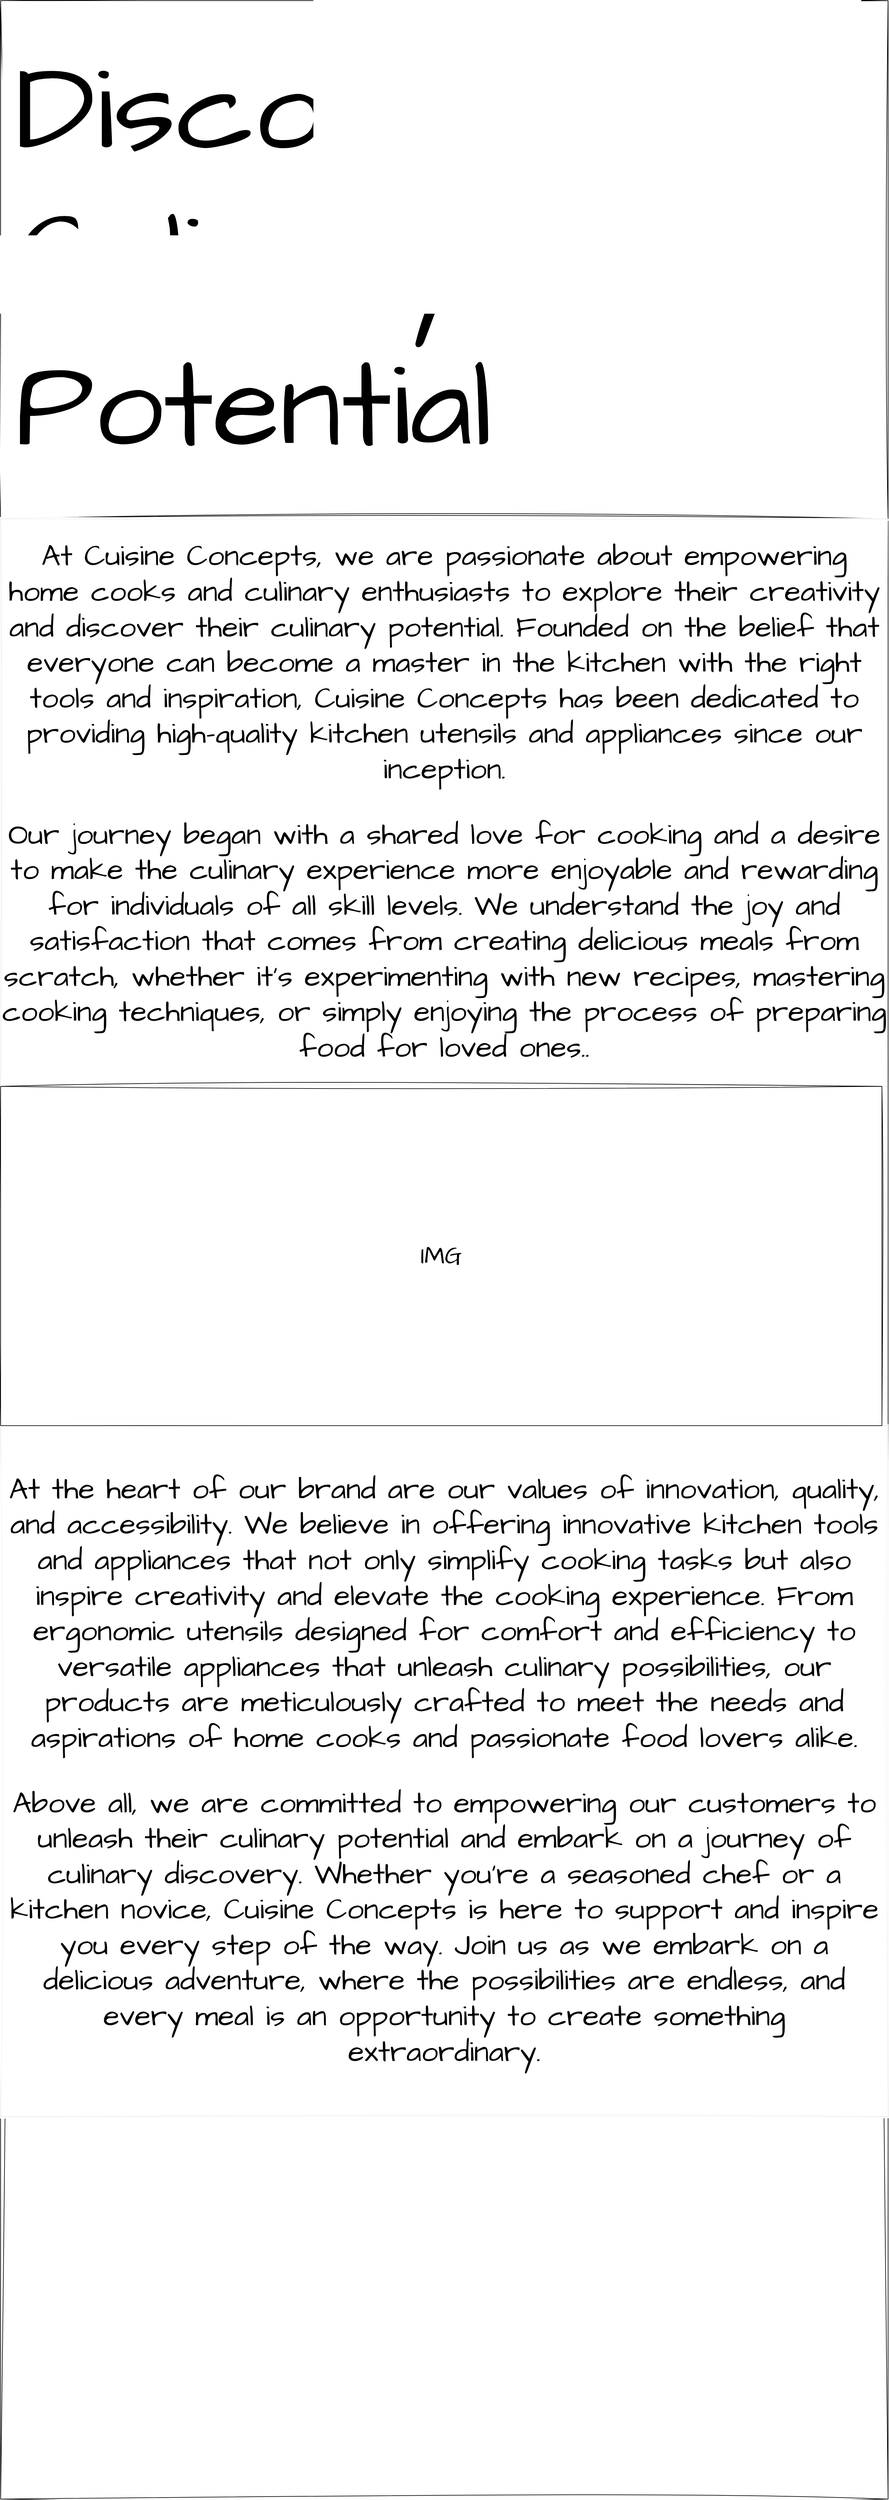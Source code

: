 <mxfile version="23.0.2" type="device">
  <diagram name="Page-1" id="CxSLxoRgWag2I3Bug0xF">
    <mxGraphModel dx="4780" dy="2847" grid="1" gridSize="10" guides="1" tooltips="1" connect="1" arrows="1" fold="1" page="1" pageScale="1" pageWidth="850" pageHeight="1400" math="0" shadow="0">
      <root>
        <mxCell id="0" />
        <mxCell id="1" parent="0" />
        <mxCell id="F2z6CYoA8_rbXcpVKslj-1" value="" style="rounded=0;whiteSpace=wrap;html=1;sketch=1;hachureGap=4;jiggle=2;curveFitting=1;fontFamily=Architects Daughter;fontSource=https%3A%2F%2Ffonts.googleapis.com%2Fcss%3Ffamily%3DArchitects%2BDaughter;fontSize=20;" vertex="1" parent="1">
          <mxGeometry x="40" y="40" width="1440" height="4050" as="geometry" />
        </mxCell>
        <mxCell id="F2z6CYoA8_rbXcpVKslj-2" value="Discover Your Culinary Potential" style="rounded=0;whiteSpace=wrap;html=1;sketch=1;hachureGap=4;jiggle=2;curveFitting=1;fontFamily=Architects Daughter;fontSource=https%3A%2F%2Ffonts.googleapis.com%2Fcss%3Ffamily%3DArchitects%2BDaughter;fontSize=200;align=left;spacing=24;" vertex="1" parent="1">
          <mxGeometry x="40" y="40" width="1440" height="840" as="geometry" />
        </mxCell>
        <mxCell id="F2z6CYoA8_rbXcpVKslj-3" value="&lt;div class=&quot;flex flex-grow flex-col max-w-full&quot; style=&quot;font-size: 48px;&quot;&gt;&lt;div class=&quot;min-h-[20px] text-message flex flex-col items-start gap-3 whitespace-pre-wrap break-words [.text-message+&amp;amp;]:mt-5 overflow-x-auto&quot; data-message-id=&quot;21cb947c-45a8-4a94-b8b2-4fee92300908&quot; data-message-author-role=&quot;assistant&quot; style=&quot;font-size: 48px;&quot;&gt;&lt;div class=&quot;markdown prose w-full break-words dark:prose-invert dark&quot; style=&quot;font-size: 48px;&quot;&gt;&lt;p style=&quot;font-size: 48px;&quot;&gt;At Cuisine Concepts, we are passionate about empowering home cooks and culinary enthusiasts to explore their creativity and discover their culinary potential. Founded on the belief that everyone can become a master in the kitchen with the right tools and inspiration, Cuisine Concepts has been dedicated to providing high-quality kitchen utensils and appliances since our inception.&lt;/p&gt;&lt;p style=&quot;font-size: 48px;&quot;&gt;Our journey began with a shared love for cooking and a desire to make the culinary experience more enjoyable and rewarding for individuals of all skill levels. We understand the joy and satisfaction that comes from creating delicious meals from scratch, whether it&#39;s experimenting with new recipes, mastering cooking techniques, or simply enjoying the process of preparing food for loved ones.&lt;span style=&quot;background-color: initial;&quot;&gt;.&lt;/span&gt;&lt;/p&gt;&lt;/div&gt;&lt;/div&gt;&lt;/div&gt;" style="rounded=0;whiteSpace=wrap;html=1;sketch=1;hachureGap=4;jiggle=2;curveFitting=1;fontFamily=Architects Daughter;fontSource=https%3A%2F%2Ffonts.googleapis.com%2Fcss%3Ffamily%3DArchitects%2BDaughter;fontSize=48;strokeWidth=0;" vertex="1" parent="1">
          <mxGeometry x="40" y="880" width="1440" height="920" as="geometry" />
        </mxCell>
        <mxCell id="F2z6CYoA8_rbXcpVKslj-5" value="&lt;div class=&quot;flex flex-grow flex-col max-w-full&quot; style=&quot;font-size: 48px;&quot;&gt;&lt;div class=&quot;min-h-[20px] text-message flex flex-col items-start gap-3 whitespace-pre-wrap break-words [.text-message+&amp;amp;]:mt-5 overflow-x-auto&quot; data-message-id=&quot;21cb947c-45a8-4a94-b8b2-4fee92300908&quot; data-message-author-role=&quot;assistant&quot; style=&quot;font-size: 48px;&quot;&gt;&lt;div class=&quot;markdown prose w-full break-words dark:prose-invert dark&quot; style=&quot;font-size: 48px;&quot;&gt;&lt;p style=&quot;font-size: 48px;&quot;&gt;&lt;span style=&quot;background-color: initial;&quot;&gt;At the heart of our brand are our values of innovation, quality, and accessibility. We believe in offering innovative kitchen tools and appliances that not only simplify cooking tasks but also inspire creativity and elevate the cooking experience. From ergonomic utensils designed for comfort and efficiency to versatile appliances that unleash culinary possibilities, our products are meticulously crafted to meet the needs and aspirations of home cooks and passionate food lovers alike.&lt;/span&gt;&lt;br&gt;&lt;/p&gt;&lt;p style=&quot;font-size: 48px;&quot;&gt;Above all, we are committed to empowering our customers to unleash their culinary potential and embark on a journey of culinary discovery. Whether you&#39;re a seasoned chef or a kitchen novice, Cuisine Concepts is here to support and inspire you every step of the way. Join us as we embark on a delicious adventure, where the possibilities are endless, and every meal is an opportunity to create something extraordinary.&lt;/p&gt;&lt;/div&gt;&lt;/div&gt;&lt;/div&gt;" style="rounded=0;whiteSpace=wrap;html=1;sketch=1;hachureGap=4;jiggle=2;curveFitting=1;fontFamily=Architects Daughter;fontSource=https%3A%2F%2Ffonts.googleapis.com%2Fcss%3Ffamily%3DArchitects%2BDaughter;fontSize=48;strokeWidth=0;" vertex="1" parent="1">
          <mxGeometry x="40" y="2350" width="1440" height="1120" as="geometry" />
        </mxCell>
        <mxCell id="F2z6CYoA8_rbXcpVKslj-6" value="IMG" style="rounded=0;whiteSpace=wrap;html=1;sketch=1;hachureGap=4;jiggle=2;curveFitting=1;fontFamily=Architects Daughter;fontSource=https%3A%2F%2Ffonts.googleapis.com%2Fcss%3Ffamily%3DArchitects%2BDaughter;fontSize=40;" vertex="1" parent="1">
          <mxGeometry x="40" y="1800" width="1430" height="550" as="geometry" />
        </mxCell>
      </root>
    </mxGraphModel>
  </diagram>
</mxfile>
